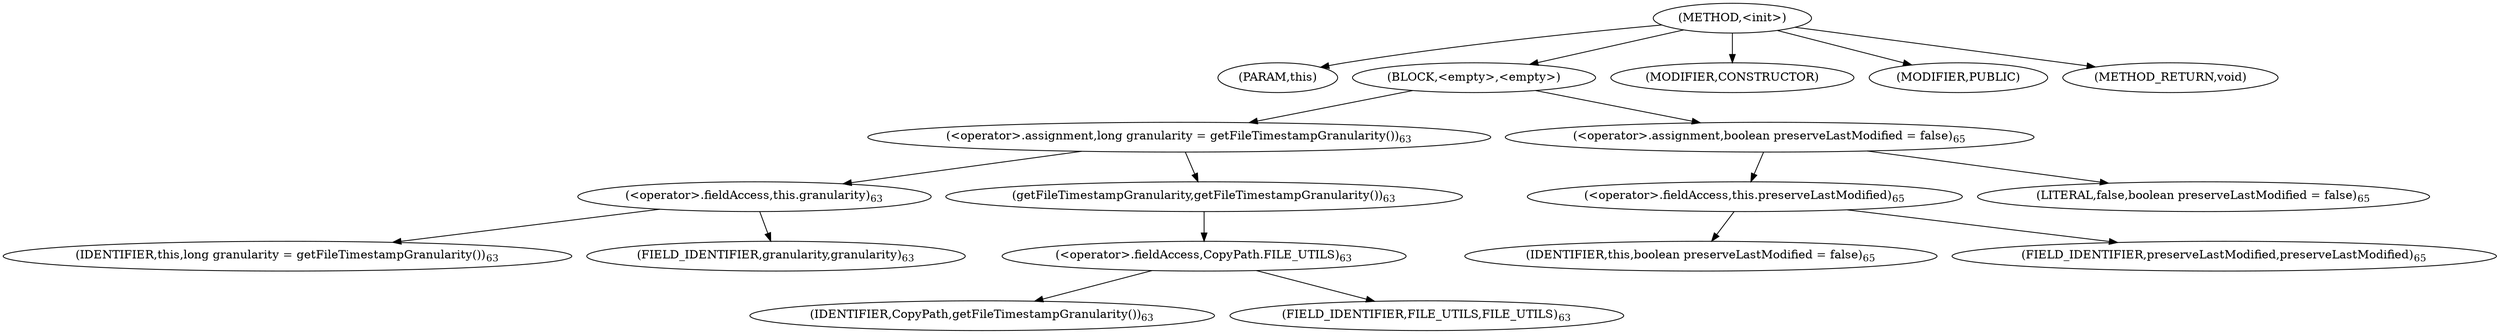 digraph "&lt;init&gt;" {  
"403" [label = <(METHOD,&lt;init&gt;)> ]
"404" [label = <(PARAM,this)> ]
"405" [label = <(BLOCK,&lt;empty&gt;,&lt;empty&gt;)> ]
"406" [label = <(&lt;operator&gt;.assignment,long granularity = getFileTimestampGranularity())<SUB>63</SUB>> ]
"407" [label = <(&lt;operator&gt;.fieldAccess,this.granularity)<SUB>63</SUB>> ]
"408" [label = <(IDENTIFIER,this,long granularity = getFileTimestampGranularity())<SUB>63</SUB>> ]
"409" [label = <(FIELD_IDENTIFIER,granularity,granularity)<SUB>63</SUB>> ]
"410" [label = <(getFileTimestampGranularity,getFileTimestampGranularity())<SUB>63</SUB>> ]
"411" [label = <(&lt;operator&gt;.fieldAccess,CopyPath.FILE_UTILS)<SUB>63</SUB>> ]
"412" [label = <(IDENTIFIER,CopyPath,getFileTimestampGranularity())<SUB>63</SUB>> ]
"413" [label = <(FIELD_IDENTIFIER,FILE_UTILS,FILE_UTILS)<SUB>63</SUB>> ]
"414" [label = <(&lt;operator&gt;.assignment,boolean preserveLastModified = false)<SUB>65</SUB>> ]
"415" [label = <(&lt;operator&gt;.fieldAccess,this.preserveLastModified)<SUB>65</SUB>> ]
"416" [label = <(IDENTIFIER,this,boolean preserveLastModified = false)<SUB>65</SUB>> ]
"417" [label = <(FIELD_IDENTIFIER,preserveLastModified,preserveLastModified)<SUB>65</SUB>> ]
"418" [label = <(LITERAL,false,boolean preserveLastModified = false)<SUB>65</SUB>> ]
"419" [label = <(MODIFIER,CONSTRUCTOR)> ]
"420" [label = <(MODIFIER,PUBLIC)> ]
"421" [label = <(METHOD_RETURN,void)> ]
  "403" -> "404" 
  "403" -> "405" 
  "403" -> "419" 
  "403" -> "420" 
  "403" -> "421" 
  "405" -> "406" 
  "405" -> "414" 
  "406" -> "407" 
  "406" -> "410" 
  "407" -> "408" 
  "407" -> "409" 
  "410" -> "411" 
  "411" -> "412" 
  "411" -> "413" 
  "414" -> "415" 
  "414" -> "418" 
  "415" -> "416" 
  "415" -> "417" 
}
